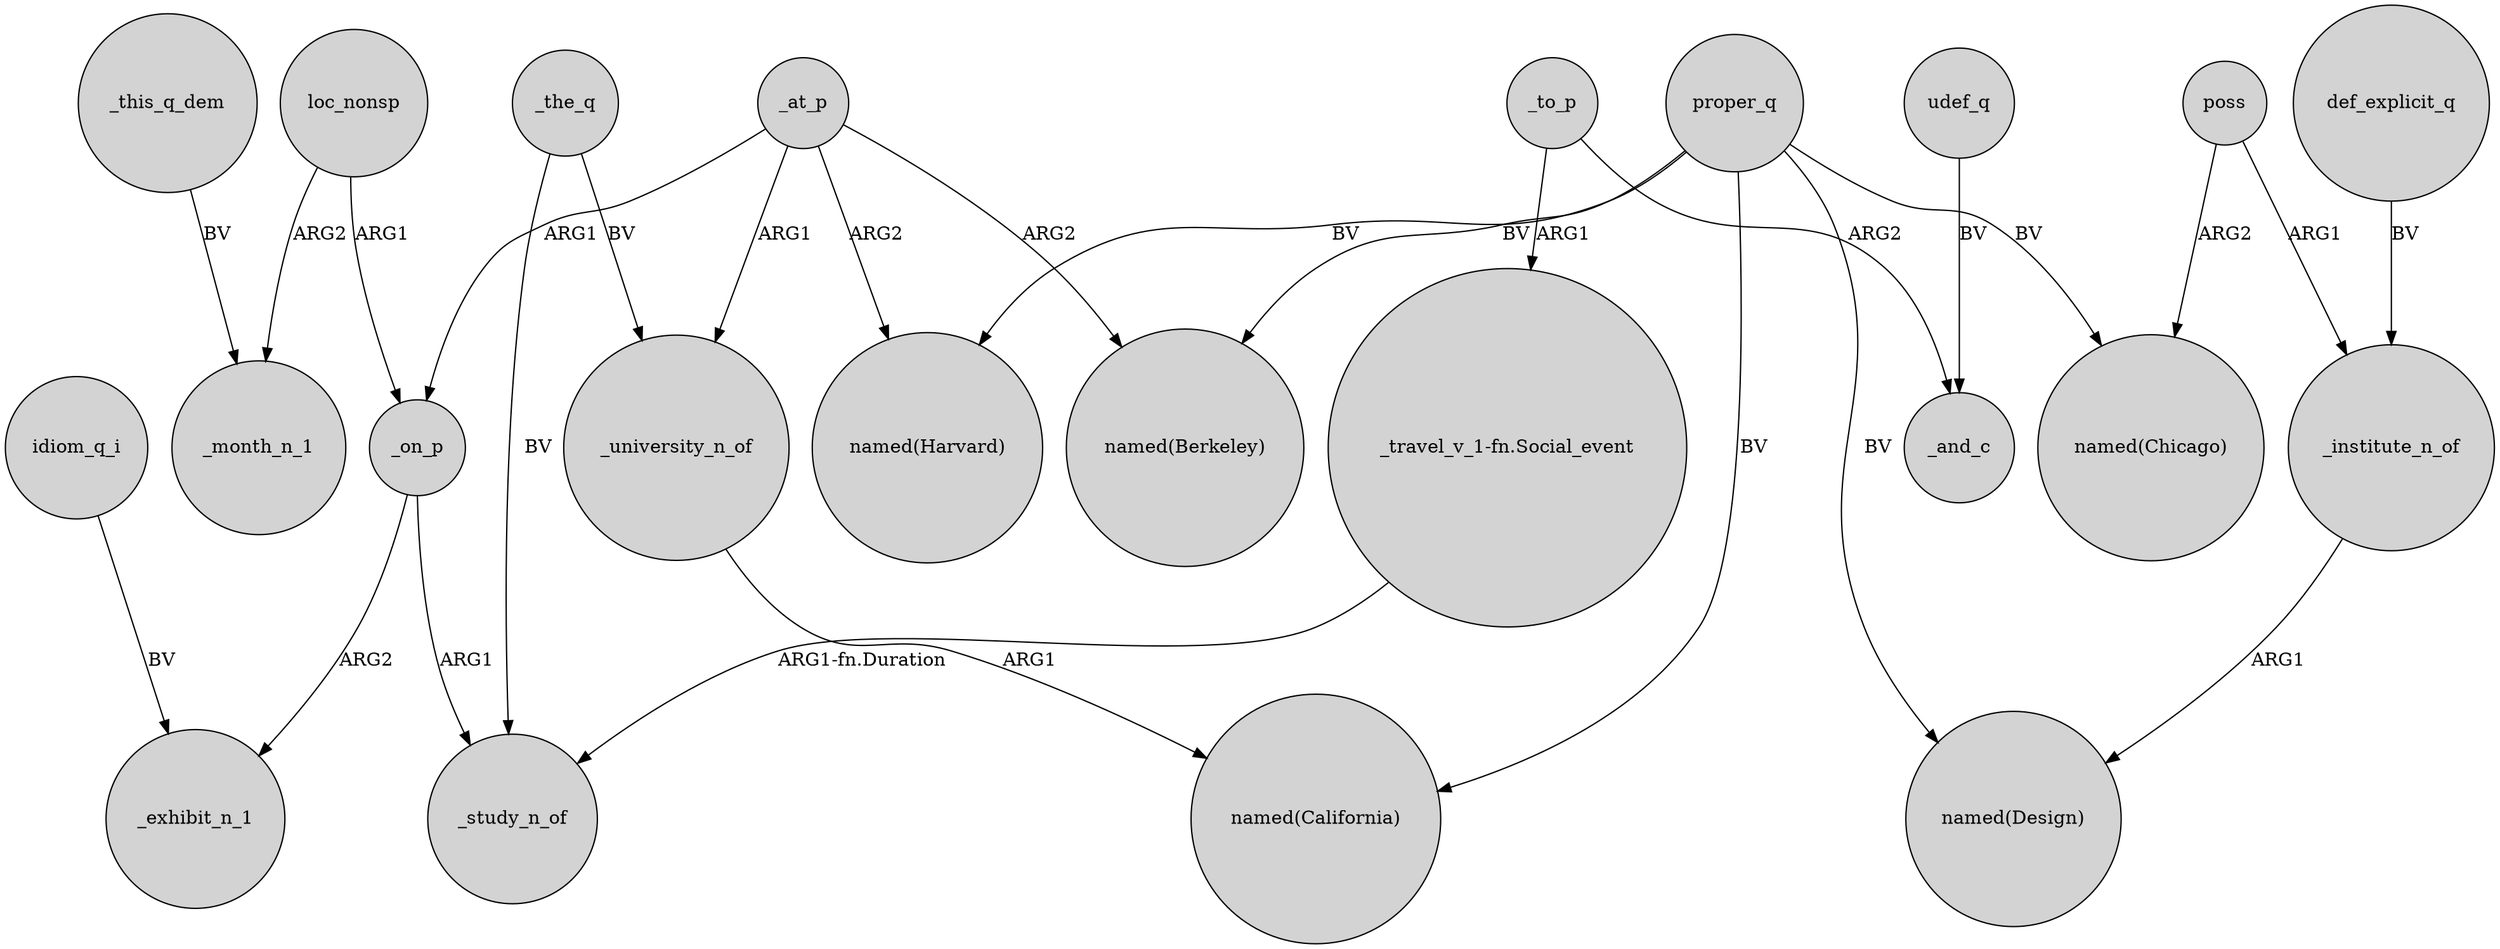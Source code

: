 digraph {
	node [shape=circle style=filled]
	loc_nonsp -> _on_p [label=ARG1]
	proper_q -> "named(Harvard)" [label=BV]
	_on_p -> _exhibit_n_1 [label=ARG2]
	_university_n_of -> "named(California)" [label=ARG1]
	_the_q -> _university_n_of [label=BV]
	poss -> _institute_n_of [label=ARG1]
	def_explicit_q -> _institute_n_of [label=BV]
	_on_p -> _study_n_of [label=ARG1]
	udef_q -> _and_c [label=BV]
	_at_p -> _university_n_of [label=ARG1]
	_at_p -> "named(Berkeley)" [label=ARG2]
	proper_q -> "named(Design)" [label=BV]
	loc_nonsp -> _month_n_1 [label=ARG2]
	idiom_q_i -> _exhibit_n_1 [label=BV]
	_to_p -> _and_c [label=ARG2]
	proper_q -> "named(Chicago)" [label=BV]
	_this_q_dem -> _month_n_1 [label=BV]
	_to_p -> "_travel_v_1-fn.Social_event" [label=ARG1]
	"_travel_v_1-fn.Social_event" -> _study_n_of [label="ARG1-fn.Duration"]
	_at_p -> "named(Harvard)" [label=ARG2]
	proper_q -> "named(Berkeley)" [label=BV]
	proper_q -> "named(California)" [label=BV]
	_institute_n_of -> "named(Design)" [label=ARG1]
	poss -> "named(Chicago)" [label=ARG2]
	_the_q -> _study_n_of [label=BV]
	_at_p -> _on_p [label=ARG1]
}
